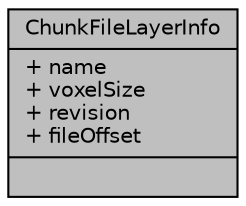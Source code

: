 digraph "ChunkFileLayerInfo"
{
  bgcolor="transparent";
  edge [fontname="Helvetica",fontsize="10",labelfontname="Helvetica",labelfontsize="10"];
  node [fontname="Helvetica",fontsize="10",shape=record];
  Node1 [label="{ChunkFileLayerInfo\n|+ name\l+ voxelSize\l+ revision\l+ fileOffset\l|}",height=0.2,width=0.4,color="black", fillcolor="grey75", style="filled" fontcolor="black"];
}
